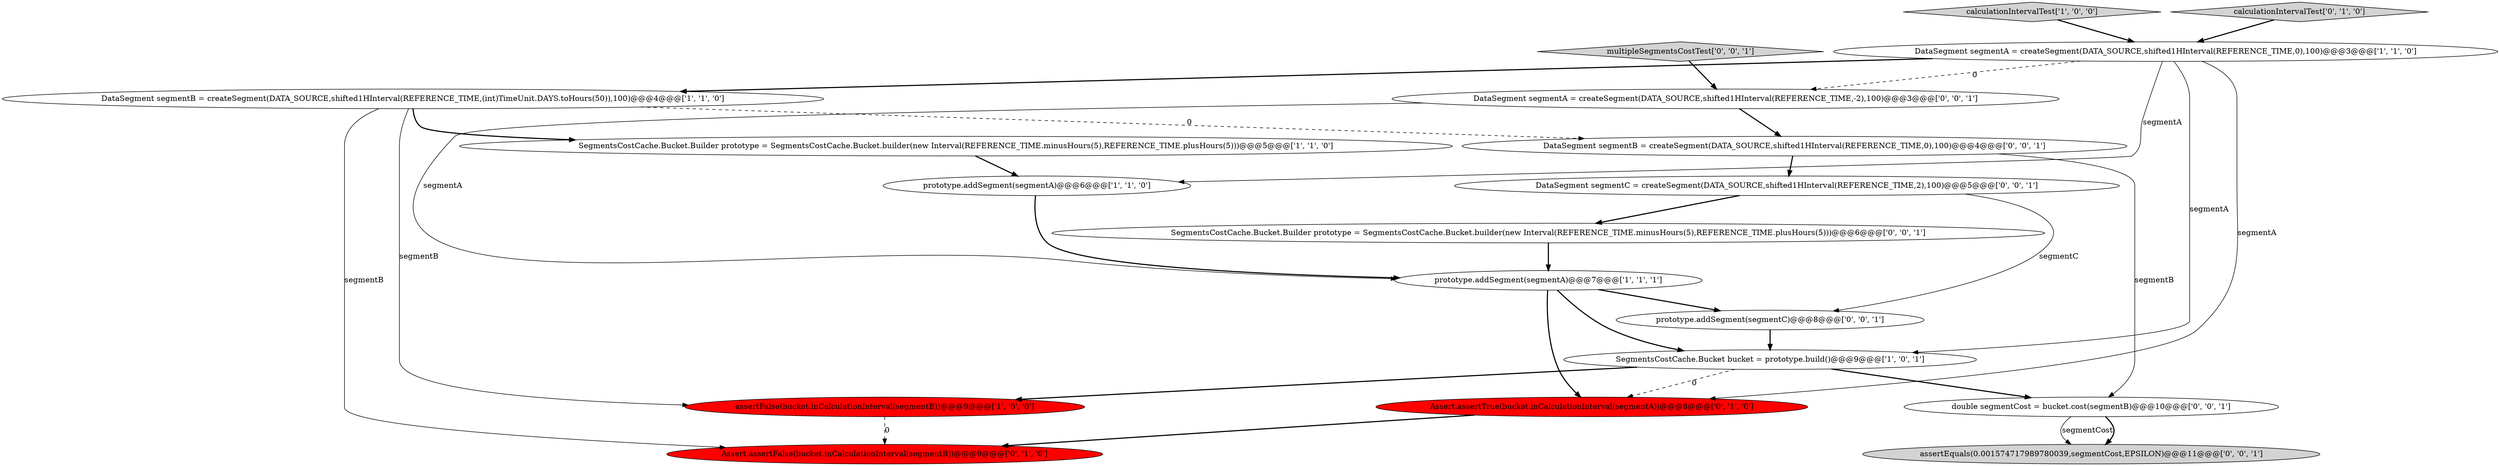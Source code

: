 digraph {
12 [style = filled, label = "assertEquals(0.001574717989780039,segmentCost,EPSILON)@@@11@@@['0', '0', '1']", fillcolor = lightgray, shape = ellipse image = "AAA0AAABBB3BBB"];
14 [style = filled, label = "multipleSegmentsCostTest['0', '0', '1']", fillcolor = lightgray, shape = diamond image = "AAA0AAABBB3BBB"];
17 [style = filled, label = "SegmentsCostCache.Bucket.Builder prototype = SegmentsCostCache.Bucket.builder(new Interval(REFERENCE_TIME.minusHours(5),REFERENCE_TIME.plusHours(5)))@@@6@@@['0', '0', '1']", fillcolor = white, shape = ellipse image = "AAA0AAABBB3BBB"];
3 [style = filled, label = "prototype.addSegment(segmentA)@@@6@@@['1', '1', '0']", fillcolor = white, shape = ellipse image = "AAA0AAABBB1BBB"];
15 [style = filled, label = "DataSegment segmentB = createSegment(DATA_SOURCE,shifted1HInterval(REFERENCE_TIME,0),100)@@@4@@@['0', '0', '1']", fillcolor = white, shape = ellipse image = "AAA0AAABBB3BBB"];
1 [style = filled, label = "calculationIntervalTest['1', '0', '0']", fillcolor = lightgray, shape = diamond image = "AAA0AAABBB1BBB"];
9 [style = filled, label = "Assert.assertFalse(bucket.inCalculationInterval(segmentB))@@@9@@@['0', '1', '0']", fillcolor = red, shape = ellipse image = "AAA1AAABBB2BBB"];
0 [style = filled, label = "DataSegment segmentB = createSegment(DATA_SOURCE,shifted1HInterval(REFERENCE_TIME,(int)TimeUnit.DAYS.toHours(50)),100)@@@4@@@['1', '1', '0']", fillcolor = white, shape = ellipse image = "AAA0AAABBB1BBB"];
10 [style = filled, label = "calculationIntervalTest['0', '1', '0']", fillcolor = lightgray, shape = diamond image = "AAA0AAABBB2BBB"];
6 [style = filled, label = "DataSegment segmentA = createSegment(DATA_SOURCE,shifted1HInterval(REFERENCE_TIME,0),100)@@@3@@@['1', '1', '0']", fillcolor = white, shape = ellipse image = "AAA0AAABBB1BBB"];
16 [style = filled, label = "DataSegment segmentC = createSegment(DATA_SOURCE,shifted1HInterval(REFERENCE_TIME,2),100)@@@5@@@['0', '0', '1']", fillcolor = white, shape = ellipse image = "AAA0AAABBB3BBB"];
5 [style = filled, label = "SegmentsCostCache.Bucket.Builder prototype = SegmentsCostCache.Bucket.builder(new Interval(REFERENCE_TIME.minusHours(5),REFERENCE_TIME.plusHours(5)))@@@5@@@['1', '1', '0']", fillcolor = white, shape = ellipse image = "AAA0AAABBB1BBB"];
11 [style = filled, label = "prototype.addSegment(segmentC)@@@8@@@['0', '0', '1']", fillcolor = white, shape = ellipse image = "AAA0AAABBB3BBB"];
13 [style = filled, label = "double segmentCost = bucket.cost(segmentB)@@@10@@@['0', '0', '1']", fillcolor = white, shape = ellipse image = "AAA0AAABBB3BBB"];
18 [style = filled, label = "DataSegment segmentA = createSegment(DATA_SOURCE,shifted1HInterval(REFERENCE_TIME,-2),100)@@@3@@@['0', '0', '1']", fillcolor = white, shape = ellipse image = "AAA0AAABBB3BBB"];
2 [style = filled, label = "assertFalse(bucket.inCalculationInterval(segmentB))@@@9@@@['1', '0', '0']", fillcolor = red, shape = ellipse image = "AAA1AAABBB1BBB"];
4 [style = filled, label = "prototype.addSegment(segmentA)@@@7@@@['1', '1', '1']", fillcolor = white, shape = ellipse image = "AAA0AAABBB1BBB"];
8 [style = filled, label = "Assert.assertTrue(bucket.inCalculationInterval(segmentA))@@@8@@@['0', '1', '0']", fillcolor = red, shape = ellipse image = "AAA1AAABBB2BBB"];
7 [style = filled, label = "SegmentsCostCache.Bucket bucket = prototype.build()@@@9@@@['1', '0', '1']", fillcolor = white, shape = ellipse image = "AAA0AAABBB1BBB"];
7->13 [style = bold, label=""];
5->3 [style = bold, label=""];
15->13 [style = solid, label="segmentB"];
0->9 [style = solid, label="segmentB"];
18->15 [style = bold, label=""];
7->8 [style = dashed, label="0"];
0->15 [style = dashed, label="0"];
6->0 [style = bold, label=""];
16->17 [style = bold, label=""];
6->3 [style = solid, label="segmentA"];
16->11 [style = solid, label="segmentC"];
15->16 [style = bold, label=""];
6->8 [style = solid, label="segmentA"];
3->4 [style = bold, label=""];
10->6 [style = bold, label=""];
13->12 [style = solid, label="segmentCost"];
4->7 [style = bold, label=""];
6->18 [style = dashed, label="0"];
6->7 [style = solid, label="segmentA"];
1->6 [style = bold, label=""];
13->12 [style = bold, label=""];
0->2 [style = solid, label="segmentB"];
18->4 [style = solid, label="segmentA"];
2->9 [style = dashed, label="0"];
7->2 [style = bold, label=""];
8->9 [style = bold, label=""];
4->8 [style = bold, label=""];
14->18 [style = bold, label=""];
4->11 [style = bold, label=""];
17->4 [style = bold, label=""];
11->7 [style = bold, label=""];
0->5 [style = bold, label=""];
}
